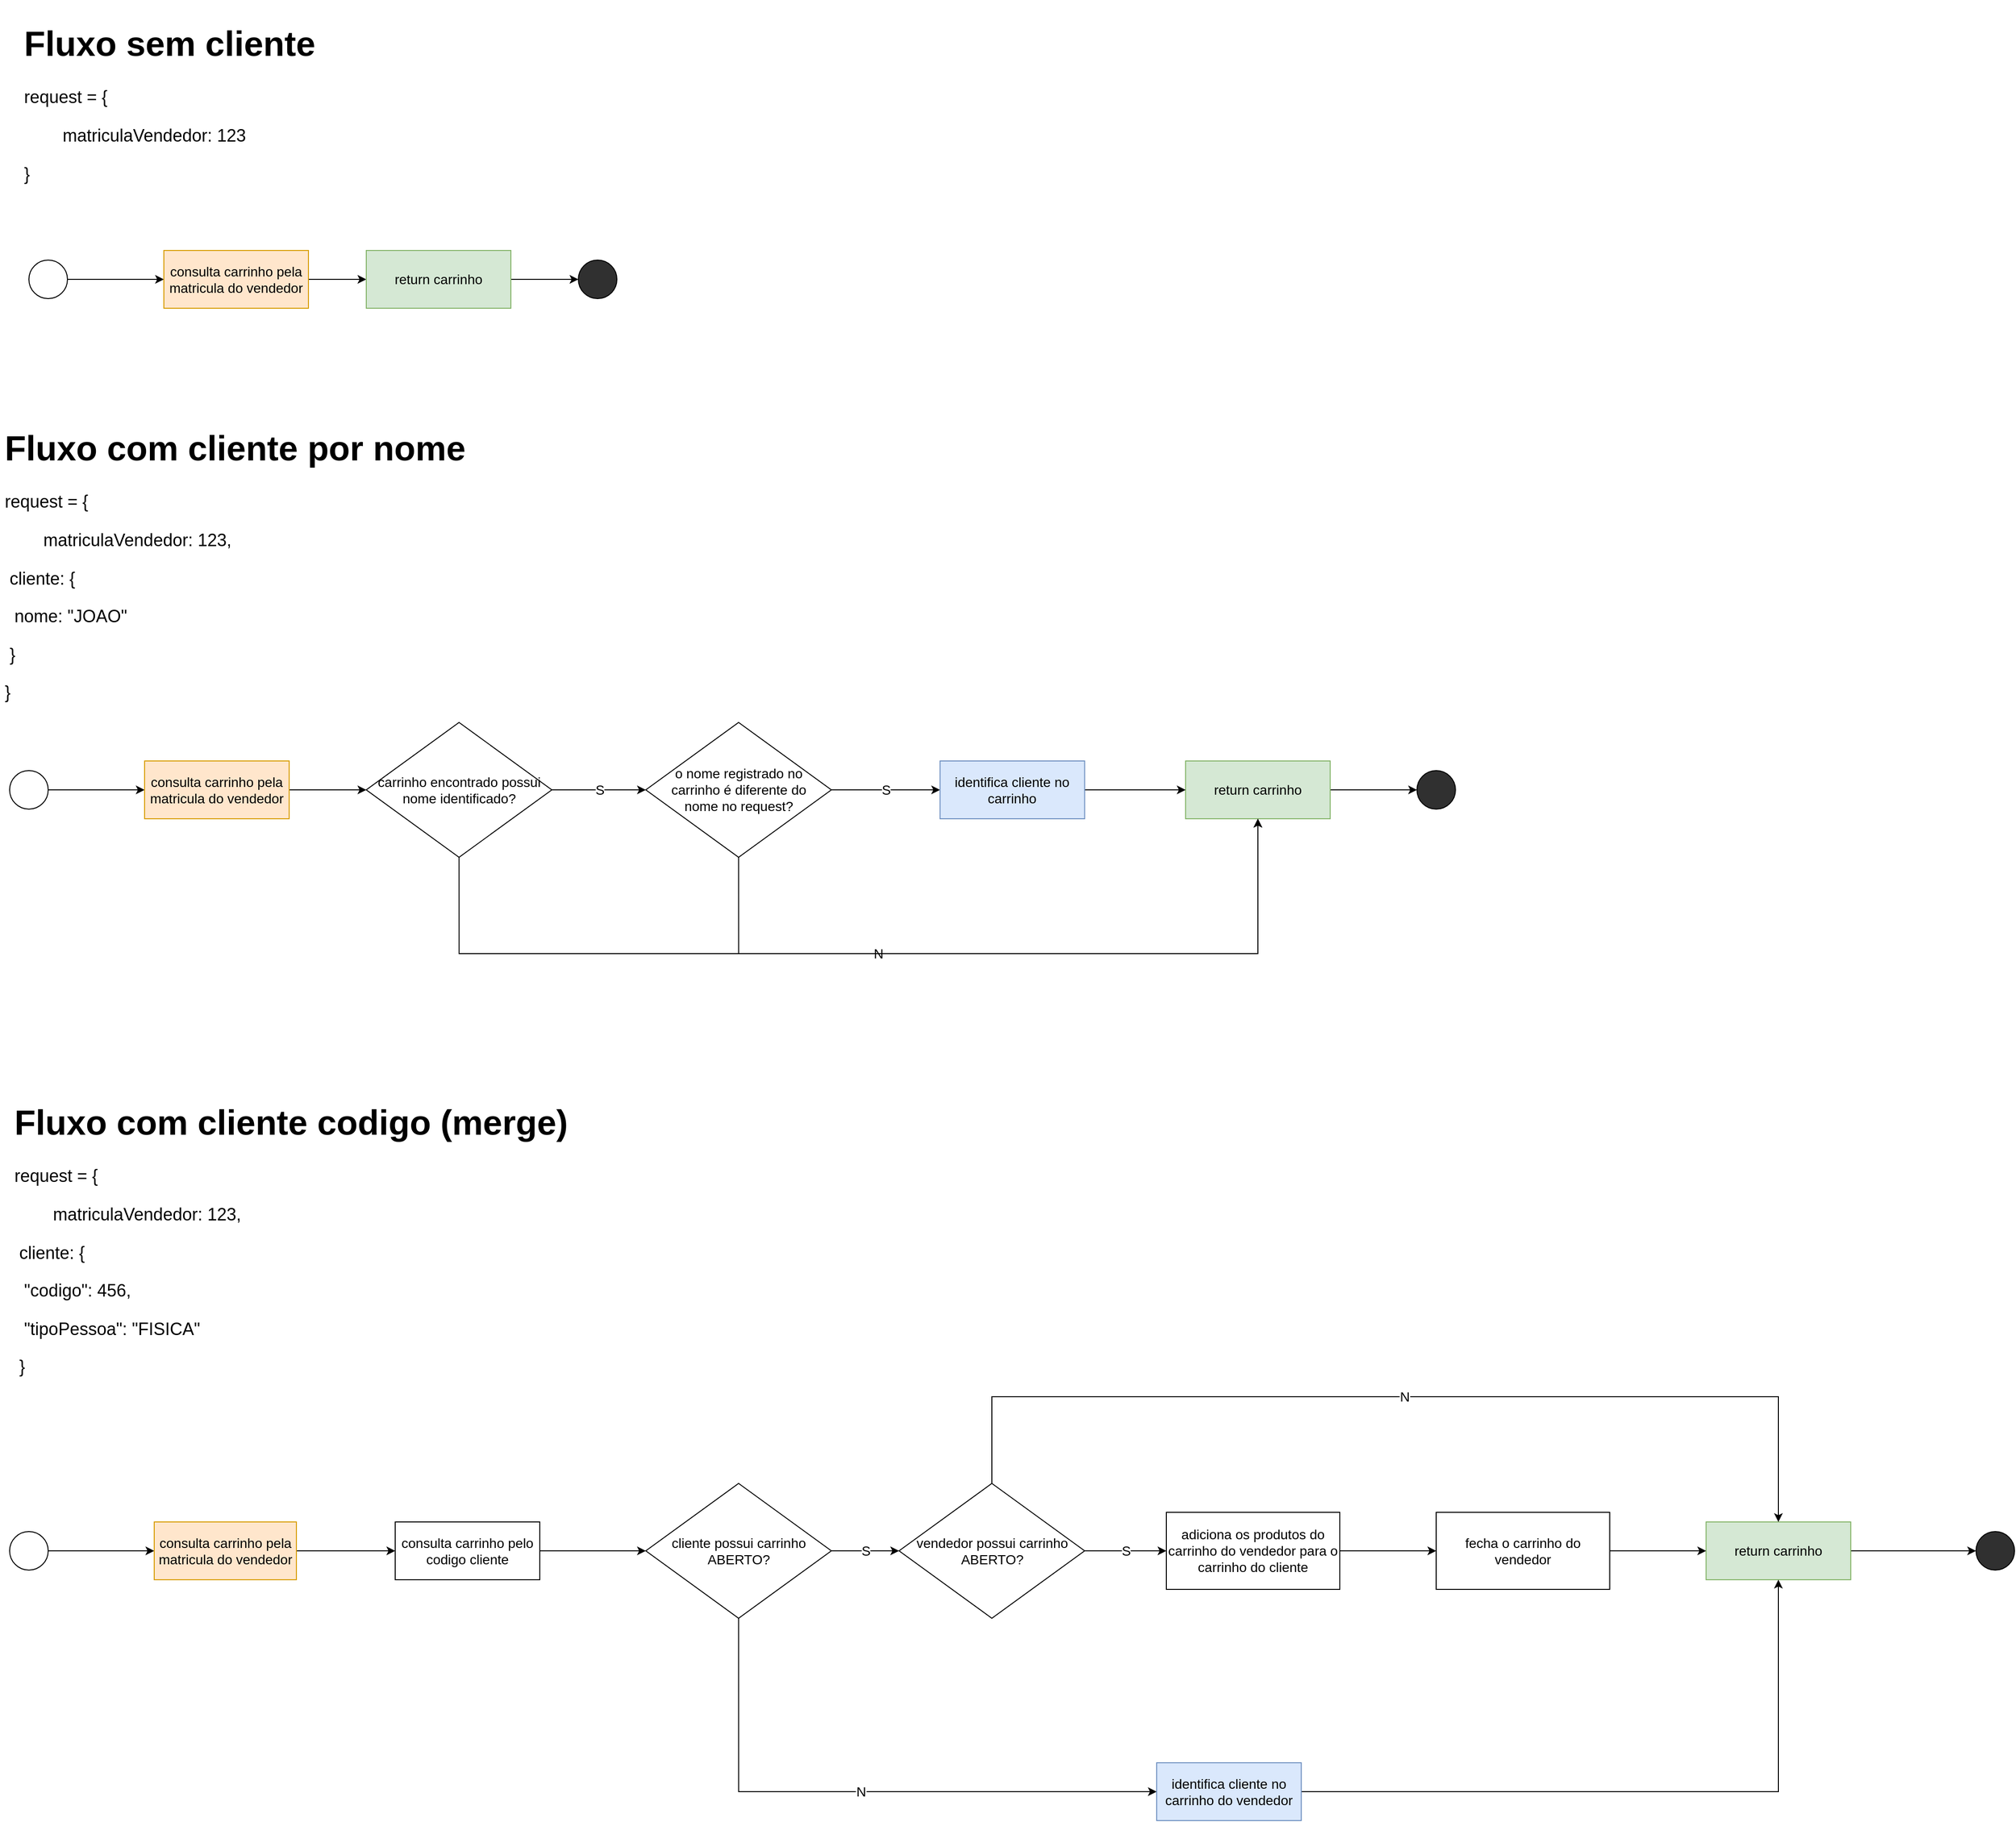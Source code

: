 <mxfile version="21.2.3" type="github">
  <diagram id="J8FQTKoWVw-aCeoMksY5" name="carrinho-vendedor-cliente">
    <mxGraphModel dx="1434" dy="806" grid="1" gridSize="10" guides="1" tooltips="1" connect="1" arrows="1" fold="1" page="1" pageScale="1" pageWidth="3300" pageHeight="4681" math="0" shadow="0">
      <root>
        <mxCell id="0" />
        <mxCell id="1" parent="0" />
        <mxCell id="pwsCvkK8GLsZa0NGq3Bh-3" value="&lt;h1&gt;Fluxo sem cliente&lt;/h1&gt;&lt;p&gt;request = {&lt;/p&gt;&lt;p&gt;&amp;nbsp; &amp;nbsp; &amp;nbsp; &amp;nbsp; matriculaVendedor: 123&lt;/p&gt;&lt;p&gt;}&lt;/p&gt;" style="text;html=1;strokeColor=none;fillColor=none;spacing=5;spacingTop=-20;whiteSpace=wrap;overflow=hidden;rounded=0;fontSize=18;" parent="1" vertex="1">
          <mxGeometry x="80" y="70" width="370" height="200" as="geometry" />
        </mxCell>
        <mxCell id="pwsCvkK8GLsZa0NGq3Bh-4" value="&lt;h1&gt;Fluxo com cliente por nome&lt;/h1&gt;&lt;p&gt;request = {&lt;/p&gt;&lt;p&gt;&amp;nbsp; &amp;nbsp; &amp;nbsp; &amp;nbsp; matriculaVendedor: 123,&lt;/p&gt;&lt;p&gt;&lt;span style=&quot;white-space: pre;&quot;&gt; &lt;/span&gt;cliente: {&lt;/p&gt;&lt;p&gt;&lt;span style=&quot;white-space: pre;&quot;&gt; &lt;/span&gt;&lt;span style=&quot;white-space: pre;&quot;&gt; &lt;/span&gt;nome: &quot;JOAO&quot;&lt;br&gt;&lt;/p&gt;&lt;p&gt;&lt;span style=&quot;white-space: pre;&quot;&gt; &lt;/span&gt;}&lt;br&gt;&lt;/p&gt;&lt;p&gt;}&lt;/p&gt;" style="text;html=1;strokeColor=none;fillColor=none;spacing=5;spacingTop=-20;whiteSpace=wrap;overflow=hidden;rounded=0;fontSize=18;" parent="1" vertex="1">
          <mxGeometry x="60" y="490" width="530" height="320" as="geometry" />
        </mxCell>
        <mxCell id="pwsCvkK8GLsZa0NGq3Bh-5" value="&lt;h1&gt;Fluxo com cliente codigo (merge)&lt;/h1&gt;&lt;p&gt;request = {&lt;/p&gt;&lt;p&gt;&amp;nbsp; &amp;nbsp; &amp;nbsp; &amp;nbsp; matriculaVendedor: 123,&lt;/p&gt;&lt;p&gt;&lt;span style=&quot;white-space: pre;&quot;&gt; &lt;/span&gt;cliente: {&lt;/p&gt;&lt;p&gt;&lt;span style=&quot;white-space: pre;&quot;&gt; &lt;/span&gt;&lt;span style=&quot;white-space: pre;&quot;&gt; &lt;/span&gt;&quot;codigo&quot;: 456,&lt;br&gt;&lt;/p&gt;&lt;p&gt;&lt;span style=&quot;white-space: pre;&quot;&gt; &lt;/span&gt;&lt;span style=&quot;white-space: pre;&quot;&gt; &lt;/span&gt;&quot;tipoPessoa&quot;: &quot;FISICA&quot;&lt;br&gt;&lt;/p&gt;&lt;p&gt;&lt;span style=&quot;white-space: pre;&quot;&gt; &lt;/span&gt;}&lt;br&gt;&lt;/p&gt;&lt;p&gt;}&lt;/p&gt;" style="text;html=1;strokeColor=none;fillColor=none;spacing=5;spacingTop=-20;whiteSpace=wrap;overflow=hidden;rounded=0;fontSize=18;" parent="1" vertex="1">
          <mxGeometry x="70" y="1190" width="630" height="320" as="geometry" />
        </mxCell>
        <mxCell id="pwsCvkK8GLsZa0NGq3Bh-8" value="" style="edgeStyle=orthogonalEdgeStyle;rounded=0;orthogonalLoop=1;jettySize=auto;html=1;fontSize=30;" parent="1" source="pwsCvkK8GLsZa0NGq3Bh-6" target="pwsCvkK8GLsZa0NGq3Bh-7" edge="1">
          <mxGeometry relative="1" as="geometry" />
        </mxCell>
        <mxCell id="pwsCvkK8GLsZa0NGq3Bh-6" value="" style="ellipse;whiteSpace=wrap;html=1;aspect=fixed;fontSize=30;" parent="1" vertex="1">
          <mxGeometry x="90" y="330" width="40" height="40" as="geometry" />
        </mxCell>
        <mxCell id="pwsCvkK8GLsZa0NGq3Bh-11" style="edgeStyle=orthogonalEdgeStyle;rounded=0;orthogonalLoop=1;jettySize=auto;html=1;entryX=0;entryY=0.5;entryDx=0;entryDy=0;fontSize=14;" parent="1" source="pwsCvkK8GLsZa0NGq3Bh-7" target="pwsCvkK8GLsZa0NGq3Bh-10" edge="1">
          <mxGeometry relative="1" as="geometry" />
        </mxCell>
        <mxCell id="pwsCvkK8GLsZa0NGq3Bh-7" value="consulta carrinho pela matricula do vendedor" style="whiteSpace=wrap;html=1;fontSize=14;fillColor=#ffe6cc;strokeColor=#d79b00;" parent="1" vertex="1">
          <mxGeometry x="230" y="320" width="150" height="60" as="geometry" />
        </mxCell>
        <mxCell id="pwsCvkK8GLsZa0NGq3Bh-9" value="" style="ellipse;whiteSpace=wrap;html=1;aspect=fixed;fontSize=30;fillColor=#303030;" parent="1" vertex="1">
          <mxGeometry x="660" y="330" width="40" height="40" as="geometry" />
        </mxCell>
        <mxCell id="pwsCvkK8GLsZa0NGq3Bh-12" style="edgeStyle=orthogonalEdgeStyle;rounded=0;orthogonalLoop=1;jettySize=auto;html=1;entryX=0;entryY=0.5;entryDx=0;entryDy=0;fontSize=14;" parent="1" source="pwsCvkK8GLsZa0NGq3Bh-10" target="pwsCvkK8GLsZa0NGq3Bh-9" edge="1">
          <mxGeometry relative="1" as="geometry" />
        </mxCell>
        <mxCell id="pwsCvkK8GLsZa0NGq3Bh-10" value="return carrinho" style="whiteSpace=wrap;html=1;fontSize=14;fillColor=#d5e8d4;strokeColor=#82b366;" parent="1" vertex="1">
          <mxGeometry x="440" y="320" width="150" height="60" as="geometry" />
        </mxCell>
        <mxCell id="pwsCvkK8GLsZa0NGq3Bh-13" value="" style="edgeStyle=orthogonalEdgeStyle;rounded=0;orthogonalLoop=1;jettySize=auto;html=1;fontSize=30;" parent="1" source="pwsCvkK8GLsZa0NGq3Bh-14" target="pwsCvkK8GLsZa0NGq3Bh-16" edge="1">
          <mxGeometry relative="1" as="geometry" />
        </mxCell>
        <mxCell id="pwsCvkK8GLsZa0NGq3Bh-14" value="" style="ellipse;whiteSpace=wrap;html=1;aspect=fixed;fontSize=30;" parent="1" vertex="1">
          <mxGeometry x="70" y="860" width="40" height="40" as="geometry" />
        </mxCell>
        <mxCell id="pwsCvkK8GLsZa0NGq3Bh-22" value="" style="edgeStyle=orthogonalEdgeStyle;rounded=0;orthogonalLoop=1;jettySize=auto;html=1;fontSize=14;" parent="1" source="pwsCvkK8GLsZa0NGq3Bh-16" target="pwsCvkK8GLsZa0NGq3Bh-21" edge="1">
          <mxGeometry relative="1" as="geometry" />
        </mxCell>
        <mxCell id="pwsCvkK8GLsZa0NGq3Bh-16" value="consulta carrinho pela matricula do vendedor" style="whiteSpace=wrap;html=1;fontSize=14;fillColor=#ffe6cc;strokeColor=#d79b00;" parent="1" vertex="1">
          <mxGeometry x="210" y="850" width="150" height="60" as="geometry" />
        </mxCell>
        <mxCell id="pwsCvkK8GLsZa0NGq3Bh-17" value="" style="ellipse;whiteSpace=wrap;html=1;aspect=fixed;fontSize=30;fillColor=#303030;" parent="1" vertex="1">
          <mxGeometry x="1530" y="860" width="40" height="40" as="geometry" />
        </mxCell>
        <mxCell id="pwsCvkK8GLsZa0NGq3Bh-24" style="edgeStyle=orthogonalEdgeStyle;rounded=0;orthogonalLoop=1;jettySize=auto;html=1;entryX=0;entryY=0.5;entryDx=0;entryDy=0;fontSize=14;" parent="1" source="pwsCvkK8GLsZa0NGq3Bh-19" target="pwsCvkK8GLsZa0NGq3Bh-17" edge="1">
          <mxGeometry relative="1" as="geometry" />
        </mxCell>
        <mxCell id="pwsCvkK8GLsZa0NGq3Bh-19" value="return carrinho" style="whiteSpace=wrap;html=1;fontSize=14;fillColor=#d5e8d4;strokeColor=#82b366;" parent="1" vertex="1">
          <mxGeometry x="1290" y="850" width="150" height="60" as="geometry" />
        </mxCell>
        <mxCell id="pwsCvkK8GLsZa0NGq3Bh-23" value="N" style="edgeStyle=orthogonalEdgeStyle;rounded=0;orthogonalLoop=1;jettySize=auto;html=1;entryX=0.5;entryY=1;entryDx=0;entryDy=0;fontSize=14;exitX=0.5;exitY=1;exitDx=0;exitDy=0;" parent="1" source="pwsCvkK8GLsZa0NGq3Bh-21" target="pwsCvkK8GLsZa0NGq3Bh-19" edge="1">
          <mxGeometry relative="1" as="geometry">
            <Array as="points">
              <mxPoint x="536" y="1050" />
              <mxPoint x="1365" y="1050" />
            </Array>
          </mxGeometry>
        </mxCell>
        <mxCell id="pwsCvkK8GLsZa0NGq3Bh-26" value="S" style="edgeStyle=orthogonalEdgeStyle;rounded=0;orthogonalLoop=1;jettySize=auto;html=1;entryX=0;entryY=0.5;entryDx=0;entryDy=0;fontSize=14;" parent="1" source="pwsCvkK8GLsZa0NGq3Bh-21" target="pwsCvkK8GLsZa0NGq3Bh-25" edge="1">
          <mxGeometry relative="1" as="geometry" />
        </mxCell>
        <mxCell id="pwsCvkK8GLsZa0NGq3Bh-21" value="carrinho encontrado&amp;nbsp;possui nome identificado?" style="rhombus;whiteSpace=wrap;html=1;fontSize=14;spacing=9;" parent="1" vertex="1">
          <mxGeometry x="440" y="810" width="192.5" height="140" as="geometry" />
        </mxCell>
        <mxCell id="pwsCvkK8GLsZa0NGq3Bh-27" style="edgeStyle=orthogonalEdgeStyle;rounded=0;orthogonalLoop=1;jettySize=auto;html=1;entryX=0.5;entryY=1;entryDx=0;entryDy=0;fontSize=14;exitX=0.5;exitY=1;exitDx=0;exitDy=0;" parent="1" source="pwsCvkK8GLsZa0NGq3Bh-25" target="pwsCvkK8GLsZa0NGq3Bh-19" edge="1">
          <mxGeometry relative="1" as="geometry">
            <Array as="points">
              <mxPoint x="826" y="1050" />
              <mxPoint x="1365" y="1050" />
            </Array>
          </mxGeometry>
        </mxCell>
        <mxCell id="pwsCvkK8GLsZa0NGq3Bh-30" value="S" style="edgeStyle=orthogonalEdgeStyle;rounded=0;orthogonalLoop=1;jettySize=auto;html=1;entryX=0;entryY=0.5;entryDx=0;entryDy=0;fontSize=14;" parent="1" source="pwsCvkK8GLsZa0NGq3Bh-25" target="pwsCvkK8GLsZa0NGq3Bh-28" edge="1">
          <mxGeometry relative="1" as="geometry" />
        </mxCell>
        <mxCell id="pwsCvkK8GLsZa0NGq3Bh-25" value="o nome registrado no carrinho é diferente do nome no request?" style="rhombus;whiteSpace=wrap;html=1;fontSize=14;spacing=9;" parent="1" vertex="1">
          <mxGeometry x="730" y="810" width="192.5" height="140" as="geometry" />
        </mxCell>
        <mxCell id="pwsCvkK8GLsZa0NGq3Bh-31" style="edgeStyle=orthogonalEdgeStyle;rounded=0;orthogonalLoop=1;jettySize=auto;html=1;entryX=0;entryY=0.5;entryDx=0;entryDy=0;fontSize=14;" parent="1" source="pwsCvkK8GLsZa0NGq3Bh-28" target="pwsCvkK8GLsZa0NGq3Bh-19" edge="1">
          <mxGeometry relative="1" as="geometry">
            <mxPoint x="1260" y="880" as="targetPoint" />
          </mxGeometry>
        </mxCell>
        <mxCell id="pwsCvkK8GLsZa0NGq3Bh-28" value="identifica cliente no carrinho" style="whiteSpace=wrap;html=1;fontSize=14;fillColor=#dae8fc;strokeColor=#6c8ebf;" parent="1" vertex="1">
          <mxGeometry x="1035.25" y="850" width="150" height="60" as="geometry" />
        </mxCell>
        <mxCell id="pwsCvkK8GLsZa0NGq3Bh-81" style="edgeStyle=orthogonalEdgeStyle;rounded=0;orthogonalLoop=1;jettySize=auto;html=1;entryX=0;entryY=0.5;entryDx=0;entryDy=0;fontSize=14;" parent="1" source="pwsCvkK8GLsZa0NGq3Bh-34" target="pwsCvkK8GLsZa0NGq3Bh-77" edge="1">
          <mxGeometry relative="1" as="geometry" />
        </mxCell>
        <mxCell id="pwsCvkK8GLsZa0NGq3Bh-34" value="" style="ellipse;whiteSpace=wrap;html=1;aspect=fixed;fontSize=30;" parent="1" vertex="1">
          <mxGeometry x="70" y="1650" width="40" height="40" as="geometry" />
        </mxCell>
        <mxCell id="pwsCvkK8GLsZa0NGq3Bh-83" style="edgeStyle=orthogonalEdgeStyle;rounded=0;orthogonalLoop=1;jettySize=auto;html=1;entryX=0;entryY=0.5;entryDx=0;entryDy=0;fontSize=14;" parent="1" source="pwsCvkK8GLsZa0NGq3Bh-36" target="pwsCvkK8GLsZa0NGq3Bh-78" edge="1">
          <mxGeometry relative="1" as="geometry" />
        </mxCell>
        <mxCell id="pwsCvkK8GLsZa0NGq3Bh-36" value="consulta carrinho pelo codigo cliente" style="whiteSpace=wrap;html=1;fontSize=14;" parent="1" vertex="1">
          <mxGeometry x="470" y="1640" width="150" height="60" as="geometry" />
        </mxCell>
        <mxCell id="pwsCvkK8GLsZa0NGq3Bh-75" value="N" style="edgeStyle=orthogonalEdgeStyle;rounded=0;orthogonalLoop=1;jettySize=auto;html=1;entryX=0;entryY=0.5;entryDx=0;entryDy=0;fontSize=14;exitX=0.5;exitY=1;exitDx=0;exitDy=0;" parent="1" source="pwsCvkK8GLsZa0NGq3Bh-78" target="pwsCvkK8GLsZa0NGq3Bh-58" edge="1">
          <mxGeometry relative="1" as="geometry">
            <mxPoint x="553.75" y="1740" as="sourcePoint" />
            <mxPoint x="870" y="1930" as="targetPoint" />
          </mxGeometry>
        </mxCell>
        <mxCell id="pwsCvkK8GLsZa0NGq3Bh-66" value="S" style="edgeStyle=orthogonalEdgeStyle;rounded=0;orthogonalLoop=1;jettySize=auto;html=1;entryX=0;entryY=0.5;entryDx=0;entryDy=0;fontSize=14;exitX=1;exitY=0.5;exitDx=0;exitDy=0;" parent="1" source="pwsCvkK8GLsZa0NGq3Bh-78" target="pwsCvkK8GLsZa0NGq3Bh-65" edge="1">
          <mxGeometry relative="1" as="geometry">
            <mxPoint x="901.25" y="1670" as="sourcePoint" />
          </mxGeometry>
        </mxCell>
        <mxCell id="pwsCvkK8GLsZa0NGq3Bh-74" style="edgeStyle=orthogonalEdgeStyle;rounded=0;orthogonalLoop=1;jettySize=auto;html=1;entryX=0;entryY=0.5;entryDx=0;entryDy=0;fontSize=14;" parent="1" source="pwsCvkK8GLsZa0NGq3Bh-56" target="pwsCvkK8GLsZa0NGq3Bh-73" edge="1">
          <mxGeometry relative="1" as="geometry" />
        </mxCell>
        <mxCell id="pwsCvkK8GLsZa0NGq3Bh-56" value="return carrinho" style="whiteSpace=wrap;html=1;fontSize=14;fillColor=#d5e8d4;strokeColor=#82b366;" parent="1" vertex="1">
          <mxGeometry x="1830" y="1640" width="150" height="60" as="geometry" />
        </mxCell>
        <mxCell id="pwsCvkK8GLsZa0NGq3Bh-57" style="edgeStyle=orthogonalEdgeStyle;rounded=0;orthogonalLoop=1;jettySize=auto;html=1;entryX=0.5;entryY=1;entryDx=0;entryDy=0;fontSize=14;" parent="1" source="pwsCvkK8GLsZa0NGq3Bh-58" target="pwsCvkK8GLsZa0NGq3Bh-56" edge="1">
          <mxGeometry relative="1" as="geometry">
            <mxPoint x="1336.25" y="1940" as="targetPoint" />
          </mxGeometry>
        </mxCell>
        <mxCell id="pwsCvkK8GLsZa0NGq3Bh-58" value="identifica cliente no carrinho do vendedor" style="whiteSpace=wrap;html=1;fontSize=14;fillColor=#dae8fc;strokeColor=#6c8ebf;" parent="1" vertex="1">
          <mxGeometry x="1260" y="1890" width="150" height="60" as="geometry" />
        </mxCell>
        <mxCell id="pwsCvkK8GLsZa0NGq3Bh-69" value="S" style="edgeStyle=orthogonalEdgeStyle;rounded=0;orthogonalLoop=1;jettySize=auto;html=1;entryX=0;entryY=0.5;entryDx=0;entryDy=0;fontSize=14;" parent="1" source="pwsCvkK8GLsZa0NGq3Bh-65" target="pwsCvkK8GLsZa0NGq3Bh-68" edge="1">
          <mxGeometry relative="1" as="geometry" />
        </mxCell>
        <mxCell id="pwsCvkK8GLsZa0NGq3Bh-80" value="N" style="edgeStyle=orthogonalEdgeStyle;rounded=0;orthogonalLoop=1;jettySize=auto;html=1;entryX=0.5;entryY=0;entryDx=0;entryDy=0;fontSize=14;exitX=0.5;exitY=0;exitDx=0;exitDy=0;" parent="1" source="pwsCvkK8GLsZa0NGq3Bh-65" target="pwsCvkK8GLsZa0NGq3Bh-56" edge="1">
          <mxGeometry relative="1" as="geometry">
            <Array as="points">
              <mxPoint x="1089" y="1510" />
              <mxPoint x="1905" y="1510" />
            </Array>
          </mxGeometry>
        </mxCell>
        <mxCell id="pwsCvkK8GLsZa0NGq3Bh-65" value="vendedor possui carrinho ABERTO?" style="rhombus;whiteSpace=wrap;html=1;fontSize=14;spacing=9;" parent="1" vertex="1">
          <mxGeometry x="992.75" y="1600" width="192.5" height="140" as="geometry" />
        </mxCell>
        <mxCell id="pwsCvkK8GLsZa0NGq3Bh-71" style="edgeStyle=orthogonalEdgeStyle;rounded=0;orthogonalLoop=1;jettySize=auto;html=1;entryX=0;entryY=0.5;entryDx=0;entryDy=0;fontSize=14;" parent="1" source="pwsCvkK8GLsZa0NGq3Bh-68" target="pwsCvkK8GLsZa0NGq3Bh-70" edge="1">
          <mxGeometry relative="1" as="geometry" />
        </mxCell>
        <mxCell id="pwsCvkK8GLsZa0NGq3Bh-68" value="adiciona os produtos do carrinho do vendedor para o carrinho do cliente" style="whiteSpace=wrap;html=1;fontSize=14;" parent="1" vertex="1">
          <mxGeometry x="1270" y="1630" width="180" height="80" as="geometry" />
        </mxCell>
        <mxCell id="pwsCvkK8GLsZa0NGq3Bh-72" style="edgeStyle=orthogonalEdgeStyle;rounded=0;orthogonalLoop=1;jettySize=auto;html=1;entryX=0;entryY=0.5;entryDx=0;entryDy=0;fontSize=14;" parent="1" source="pwsCvkK8GLsZa0NGq3Bh-70" target="pwsCvkK8GLsZa0NGq3Bh-56" edge="1">
          <mxGeometry relative="1" as="geometry" />
        </mxCell>
        <mxCell id="pwsCvkK8GLsZa0NGq3Bh-70" value="fecha o carrinho do vendedor" style="whiteSpace=wrap;html=1;fontSize=14;" parent="1" vertex="1">
          <mxGeometry x="1550" y="1630" width="180" height="80" as="geometry" />
        </mxCell>
        <mxCell id="pwsCvkK8GLsZa0NGq3Bh-73" value="" style="ellipse;whiteSpace=wrap;html=1;aspect=fixed;fontSize=30;fillColor=#303030;" parent="1" vertex="1">
          <mxGeometry x="2110" y="1650" width="40" height="40" as="geometry" />
        </mxCell>
        <mxCell id="pwsCvkK8GLsZa0NGq3Bh-82" style="edgeStyle=orthogonalEdgeStyle;rounded=0;orthogonalLoop=1;jettySize=auto;html=1;entryX=0;entryY=0.5;entryDx=0;entryDy=0;fontSize=14;" parent="1" source="pwsCvkK8GLsZa0NGq3Bh-77" target="pwsCvkK8GLsZa0NGq3Bh-36" edge="1">
          <mxGeometry relative="1" as="geometry" />
        </mxCell>
        <mxCell id="pwsCvkK8GLsZa0NGq3Bh-77" value="consulta carrinho pela matricula do vendedor" style="whiteSpace=wrap;html=1;fontSize=14;fillColor=#ffe6cc;strokeColor=#d79b00;" parent="1" vertex="1">
          <mxGeometry x="220" y="1640" width="147.5" height="60" as="geometry" />
        </mxCell>
        <mxCell id="pwsCvkK8GLsZa0NGq3Bh-78" value="cliente possui carrinho ABERTO?" style="rhombus;whiteSpace=wrap;html=1;fontSize=14;spacing=9;" parent="1" vertex="1">
          <mxGeometry x="730" y="1600" width="192.5" height="140" as="geometry" />
        </mxCell>
      </root>
    </mxGraphModel>
  </diagram>
</mxfile>
